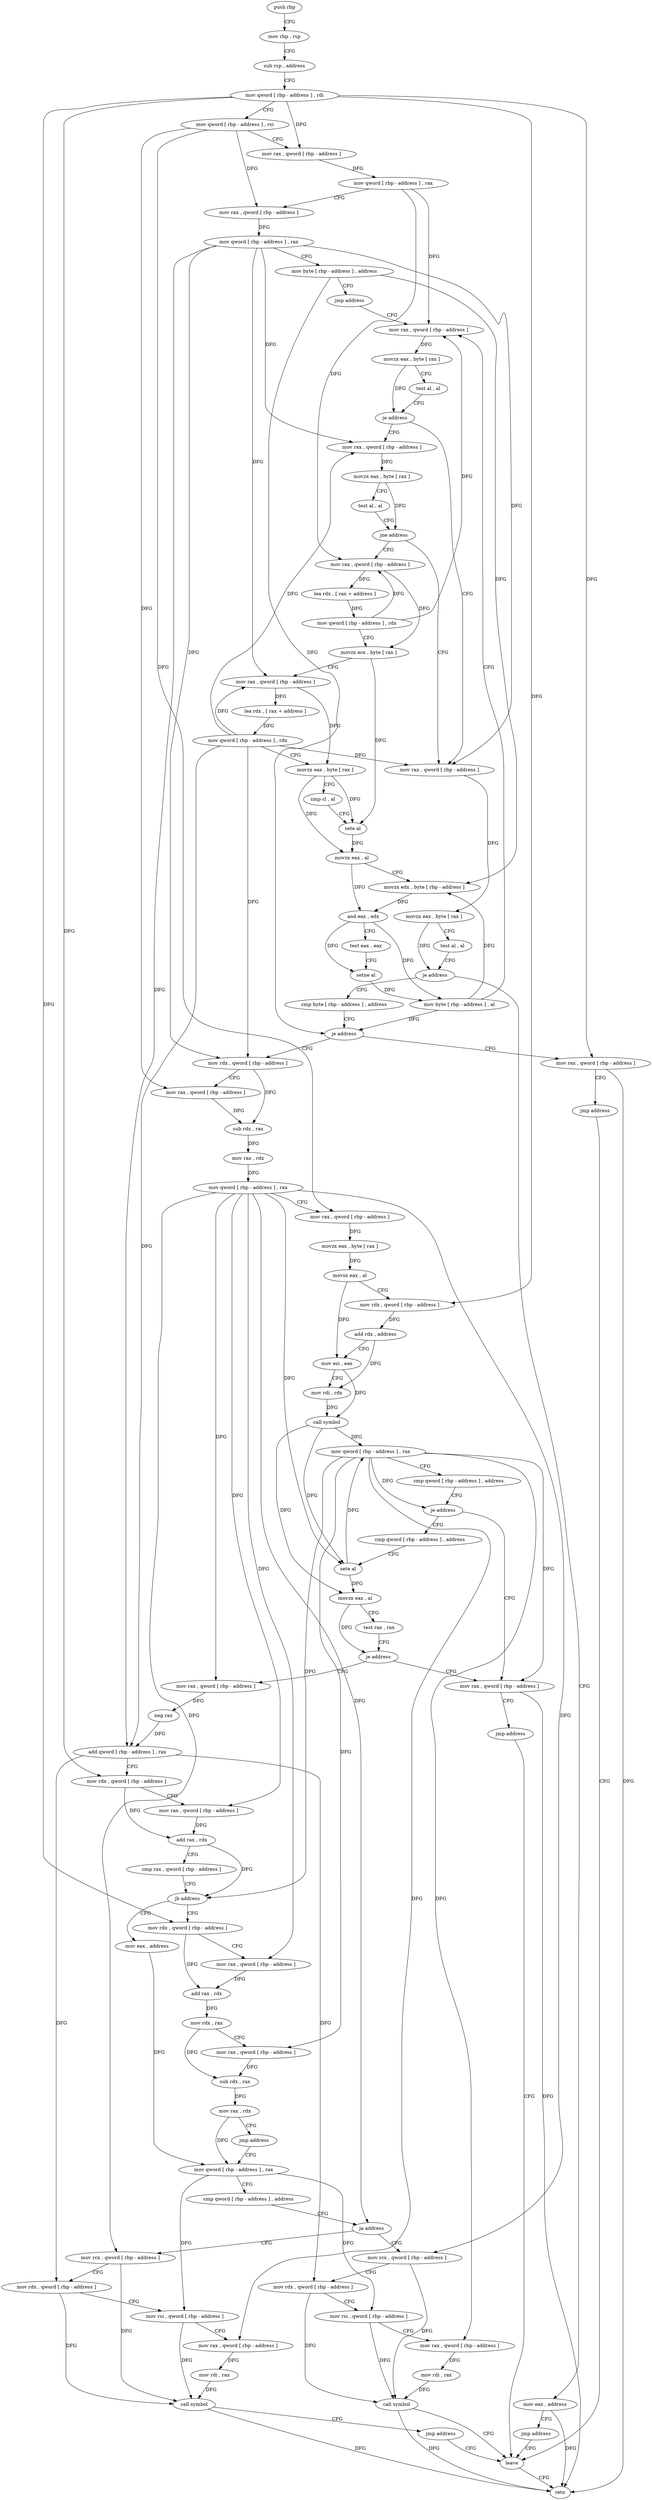digraph "func" {
"4488626" [label = "push rbp" ]
"4488627" [label = "mov rbp , rsp" ]
"4488630" [label = "sub rsp , address" ]
"4488634" [label = "mov qword [ rbp - address ] , rdi" ]
"4488638" [label = "mov qword [ rbp - address ] , rsi" ]
"4488642" [label = "mov rax , qword [ rbp - address ]" ]
"4488646" [label = "mov qword [ rbp - address ] , rax" ]
"4488650" [label = "mov rax , qword [ rbp - address ]" ]
"4488654" [label = "mov qword [ rbp - address ] , rax" ]
"4488658" [label = "mov byte [ rbp - address ] , address" ]
"4488662" [label = "jmp address" ]
"4488716" [label = "mov rax , qword [ rbp - address ]" ]
"4488720" [label = "movzx eax , byte [ rax ]" ]
"4488723" [label = "test al , al" ]
"4488725" [label = "je address" ]
"4488738" [label = "mov rax , qword [ rbp - address ]" ]
"4488727" [label = "mov rax , qword [ rbp - address ]" ]
"4488742" [label = "movzx eax , byte [ rax ]" ]
"4488745" [label = "test al , al" ]
"4488747" [label = "je address" ]
"4488759" [label = "cmp byte [ rbp - address ] , address" ]
"4488749" [label = "mov eax , address" ]
"4488731" [label = "movzx eax , byte [ rax ]" ]
"4488734" [label = "test al , al" ]
"4488736" [label = "jne address" ]
"4488664" [label = "mov rax , qword [ rbp - address ]" ]
"4488763" [label = "je address" ]
"4488774" [label = "mov rdx , qword [ rbp - address ]" ]
"4488765" [label = "mov rax , qword [ rbp - address ]" ]
"4488754" [label = "jmp address" ]
"4488973" [label = "leave" ]
"4488668" [label = "lea rdx , [ rax + address ]" ]
"4488672" [label = "mov qword [ rbp - address ] , rdx" ]
"4488676" [label = "movzx ecx , byte [ rax ]" ]
"4488679" [label = "mov rax , qword [ rbp - address ]" ]
"4488683" [label = "lea rdx , [ rax + address ]" ]
"4488687" [label = "mov qword [ rbp - address ] , rdx" ]
"4488691" [label = "movzx eax , byte [ rax ]" ]
"4488694" [label = "cmp cl , al" ]
"4488696" [label = "sete al" ]
"4488699" [label = "movzx eax , al" ]
"4488702" [label = "movzx edx , byte [ rbp - address ]" ]
"4488706" [label = "and eax , edx" ]
"4488708" [label = "test eax , eax" ]
"4488710" [label = "setne al" ]
"4488713" [label = "mov byte [ rbp - address ] , al" ]
"4488778" [label = "mov rax , qword [ rbp - address ]" ]
"4488782" [label = "sub rdx , rax" ]
"4488785" [label = "mov rax , rdx" ]
"4488788" [label = "mov qword [ rbp - address ] , rax" ]
"4488792" [label = "mov rax , qword [ rbp - address ]" ]
"4488796" [label = "movzx eax , byte [ rax ]" ]
"4488799" [label = "movsx eax , al" ]
"4488802" [label = "mov rdx , qword [ rbp - address ]" ]
"4488806" [label = "add rdx , address" ]
"4488810" [label = "mov esi , eax" ]
"4488812" [label = "mov rdi , rdx" ]
"4488815" [label = "call symbol" ]
"4488820" [label = "mov qword [ rbp - address ] , rax" ]
"4488824" [label = "cmp qword [ rbp - address ] , address" ]
"4488829" [label = "je address" ]
"4488847" [label = "mov rax , qword [ rbp - address ]" ]
"4488831" [label = "cmp qword [ rbp - address ] , address" ]
"4488769" [label = "jmp address" ]
"4488974" [label = "retn" ]
"4488851" [label = "jmp address" ]
"4488836" [label = "sete al" ]
"4488839" [label = "movzx eax , al" ]
"4488842" [label = "test rax , rax" ]
"4488845" [label = "je address" ]
"4488853" [label = "mov rax , qword [ rbp - address ]" ]
"4488857" [label = "neg rax" ]
"4488860" [label = "add qword [ rbp - address ] , rax" ]
"4488864" [label = "mov rdx , qword [ rbp - address ]" ]
"4488868" [label = "mov rax , qword [ rbp - address ]" ]
"4488872" [label = "add rax , rdx" ]
"4488875" [label = "cmp rax , qword [ rbp - address ]" ]
"4488879" [label = "jb address" ]
"4488907" [label = "mov eax , address" ]
"4488881" [label = "mov rdx , qword [ rbp - address ]" ]
"4488912" [label = "mov qword [ rbp - address ] , rax" ]
"4488885" [label = "mov rax , qword [ rbp - address ]" ]
"4488889" [label = "add rax , rdx" ]
"4488892" [label = "mov rdx , rax" ]
"4488895" [label = "mov rax , qword [ rbp - address ]" ]
"4488899" [label = "sub rdx , rax" ]
"4488902" [label = "mov rax , rdx" ]
"4488905" [label = "jmp address" ]
"4488949" [label = "mov rcx , qword [ rbp - address ]" ]
"4488953" [label = "mov rdx , qword [ rbp - address ]" ]
"4488957" [label = "mov rsi , qword [ rbp - address ]" ]
"4488961" [label = "mov rax , qword [ rbp - address ]" ]
"4488965" [label = "mov rdi , rax" ]
"4488968" [label = "call symbol" ]
"4488923" [label = "mov rcx , qword [ rbp - address ]" ]
"4488927" [label = "mov rdx , qword [ rbp - address ]" ]
"4488931" [label = "mov rsi , qword [ rbp - address ]" ]
"4488935" [label = "mov rax , qword [ rbp - address ]" ]
"4488939" [label = "mov rdi , rax" ]
"4488942" [label = "call symbol" ]
"4488947" [label = "jmp address" ]
"4488916" [label = "cmp qword [ rbp - address ] , address" ]
"4488921" [label = "ja address" ]
"4488626" -> "4488627" [ label = "CFG" ]
"4488627" -> "4488630" [ label = "CFG" ]
"4488630" -> "4488634" [ label = "CFG" ]
"4488634" -> "4488638" [ label = "CFG" ]
"4488634" -> "4488642" [ label = "DFG" ]
"4488634" -> "4488802" [ label = "DFG" ]
"4488634" -> "4488765" [ label = "DFG" ]
"4488634" -> "4488864" [ label = "DFG" ]
"4488634" -> "4488881" [ label = "DFG" ]
"4488638" -> "4488642" [ label = "CFG" ]
"4488638" -> "4488650" [ label = "DFG" ]
"4488638" -> "4488778" [ label = "DFG" ]
"4488638" -> "4488792" [ label = "DFG" ]
"4488642" -> "4488646" [ label = "DFG" ]
"4488646" -> "4488650" [ label = "CFG" ]
"4488646" -> "4488716" [ label = "DFG" ]
"4488646" -> "4488664" [ label = "DFG" ]
"4488650" -> "4488654" [ label = "DFG" ]
"4488654" -> "4488658" [ label = "CFG" ]
"4488654" -> "4488738" [ label = "DFG" ]
"4488654" -> "4488727" [ label = "DFG" ]
"4488654" -> "4488679" [ label = "DFG" ]
"4488654" -> "4488774" [ label = "DFG" ]
"4488654" -> "4488860" [ label = "DFG" ]
"4488658" -> "4488662" [ label = "CFG" ]
"4488658" -> "4488763" [ label = "DFG" ]
"4488658" -> "4488702" [ label = "DFG" ]
"4488662" -> "4488716" [ label = "CFG" ]
"4488716" -> "4488720" [ label = "DFG" ]
"4488720" -> "4488723" [ label = "CFG" ]
"4488720" -> "4488725" [ label = "DFG" ]
"4488723" -> "4488725" [ label = "CFG" ]
"4488725" -> "4488738" [ label = "CFG" ]
"4488725" -> "4488727" [ label = "CFG" ]
"4488738" -> "4488742" [ label = "DFG" ]
"4488727" -> "4488731" [ label = "DFG" ]
"4488742" -> "4488745" [ label = "CFG" ]
"4488742" -> "4488747" [ label = "DFG" ]
"4488745" -> "4488747" [ label = "CFG" ]
"4488747" -> "4488759" [ label = "CFG" ]
"4488747" -> "4488749" [ label = "CFG" ]
"4488759" -> "4488763" [ label = "CFG" ]
"4488749" -> "4488754" [ label = "CFG" ]
"4488749" -> "4488974" [ label = "DFG" ]
"4488731" -> "4488734" [ label = "CFG" ]
"4488731" -> "4488736" [ label = "DFG" ]
"4488734" -> "4488736" [ label = "CFG" ]
"4488736" -> "4488664" [ label = "CFG" ]
"4488736" -> "4488738" [ label = "CFG" ]
"4488664" -> "4488668" [ label = "DFG" ]
"4488664" -> "4488676" [ label = "DFG" ]
"4488763" -> "4488774" [ label = "CFG" ]
"4488763" -> "4488765" [ label = "CFG" ]
"4488774" -> "4488778" [ label = "CFG" ]
"4488774" -> "4488782" [ label = "DFG" ]
"4488765" -> "4488769" [ label = "CFG" ]
"4488765" -> "4488974" [ label = "DFG" ]
"4488754" -> "4488973" [ label = "CFG" ]
"4488973" -> "4488974" [ label = "CFG" ]
"4488668" -> "4488672" [ label = "DFG" ]
"4488672" -> "4488676" [ label = "CFG" ]
"4488672" -> "4488716" [ label = "DFG" ]
"4488672" -> "4488664" [ label = "DFG" ]
"4488676" -> "4488679" [ label = "CFG" ]
"4488676" -> "4488696" [ label = "DFG" ]
"4488679" -> "4488683" [ label = "DFG" ]
"4488679" -> "4488691" [ label = "DFG" ]
"4488683" -> "4488687" [ label = "DFG" ]
"4488687" -> "4488691" [ label = "CFG" ]
"4488687" -> "4488738" [ label = "DFG" ]
"4488687" -> "4488727" [ label = "DFG" ]
"4488687" -> "4488679" [ label = "DFG" ]
"4488687" -> "4488774" [ label = "DFG" ]
"4488687" -> "4488860" [ label = "DFG" ]
"4488691" -> "4488694" [ label = "CFG" ]
"4488691" -> "4488696" [ label = "DFG" ]
"4488691" -> "4488699" [ label = "DFG" ]
"4488694" -> "4488696" [ label = "CFG" ]
"4488696" -> "4488699" [ label = "DFG" ]
"4488699" -> "4488702" [ label = "CFG" ]
"4488699" -> "4488706" [ label = "DFG" ]
"4488702" -> "4488706" [ label = "DFG" ]
"4488706" -> "4488708" [ label = "CFG" ]
"4488706" -> "4488710" [ label = "DFG" ]
"4488706" -> "4488713" [ label = "DFG" ]
"4488708" -> "4488710" [ label = "CFG" ]
"4488710" -> "4488713" [ label = "DFG" ]
"4488713" -> "4488716" [ label = "CFG" ]
"4488713" -> "4488763" [ label = "DFG" ]
"4488713" -> "4488702" [ label = "DFG" ]
"4488778" -> "4488782" [ label = "DFG" ]
"4488782" -> "4488785" [ label = "DFG" ]
"4488785" -> "4488788" [ label = "DFG" ]
"4488788" -> "4488792" [ label = "CFG" ]
"4488788" -> "4488836" [ label = "DFG" ]
"4488788" -> "4488853" [ label = "DFG" ]
"4488788" -> "4488868" [ label = "DFG" ]
"4488788" -> "4488885" [ label = "DFG" ]
"4488788" -> "4488921" [ label = "DFG" ]
"4488788" -> "4488949" [ label = "DFG" ]
"4488788" -> "4488923" [ label = "DFG" ]
"4488792" -> "4488796" [ label = "DFG" ]
"4488796" -> "4488799" [ label = "DFG" ]
"4488799" -> "4488802" [ label = "CFG" ]
"4488799" -> "4488810" [ label = "DFG" ]
"4488802" -> "4488806" [ label = "DFG" ]
"4488806" -> "4488810" [ label = "CFG" ]
"4488806" -> "4488812" [ label = "DFG" ]
"4488810" -> "4488812" [ label = "CFG" ]
"4488810" -> "4488815" [ label = "DFG" ]
"4488812" -> "4488815" [ label = "DFG" ]
"4488815" -> "4488820" [ label = "DFG" ]
"4488815" -> "4488836" [ label = "DFG" ]
"4488815" -> "4488839" [ label = "DFG" ]
"4488820" -> "4488824" [ label = "CFG" ]
"4488820" -> "4488829" [ label = "DFG" ]
"4488820" -> "4488847" [ label = "DFG" ]
"4488820" -> "4488879" [ label = "DFG" ]
"4488820" -> "4488895" [ label = "DFG" ]
"4488820" -> "4488961" [ label = "DFG" ]
"4488820" -> "4488935" [ label = "DFG" ]
"4488824" -> "4488829" [ label = "CFG" ]
"4488829" -> "4488847" [ label = "CFG" ]
"4488829" -> "4488831" [ label = "CFG" ]
"4488847" -> "4488851" [ label = "CFG" ]
"4488847" -> "4488974" [ label = "DFG" ]
"4488831" -> "4488836" [ label = "CFG" ]
"4488769" -> "4488973" [ label = "CFG" ]
"4488851" -> "4488973" [ label = "CFG" ]
"4488836" -> "4488839" [ label = "DFG" ]
"4488836" -> "4488820" [ label = "DFG" ]
"4488839" -> "4488842" [ label = "CFG" ]
"4488839" -> "4488845" [ label = "DFG" ]
"4488842" -> "4488845" [ label = "CFG" ]
"4488845" -> "4488853" [ label = "CFG" ]
"4488845" -> "4488847" [ label = "CFG" ]
"4488853" -> "4488857" [ label = "DFG" ]
"4488857" -> "4488860" [ label = "DFG" ]
"4488860" -> "4488864" [ label = "CFG" ]
"4488860" -> "4488953" [ label = "DFG" ]
"4488860" -> "4488927" [ label = "DFG" ]
"4488864" -> "4488868" [ label = "CFG" ]
"4488864" -> "4488872" [ label = "DFG" ]
"4488868" -> "4488872" [ label = "DFG" ]
"4488872" -> "4488875" [ label = "CFG" ]
"4488872" -> "4488879" [ label = "DFG" ]
"4488875" -> "4488879" [ label = "CFG" ]
"4488879" -> "4488907" [ label = "CFG" ]
"4488879" -> "4488881" [ label = "CFG" ]
"4488907" -> "4488912" [ label = "DFG" ]
"4488881" -> "4488885" [ label = "CFG" ]
"4488881" -> "4488889" [ label = "DFG" ]
"4488912" -> "4488916" [ label = "CFG" ]
"4488912" -> "4488957" [ label = "DFG" ]
"4488912" -> "4488931" [ label = "DFG" ]
"4488885" -> "4488889" [ label = "DFG" ]
"4488889" -> "4488892" [ label = "DFG" ]
"4488892" -> "4488895" [ label = "CFG" ]
"4488892" -> "4488899" [ label = "DFG" ]
"4488895" -> "4488899" [ label = "DFG" ]
"4488899" -> "4488902" [ label = "DFG" ]
"4488902" -> "4488905" [ label = "CFG" ]
"4488902" -> "4488912" [ label = "DFG" ]
"4488905" -> "4488912" [ label = "CFG" ]
"4488949" -> "4488953" [ label = "CFG" ]
"4488949" -> "4488968" [ label = "DFG" ]
"4488953" -> "4488957" [ label = "CFG" ]
"4488953" -> "4488968" [ label = "DFG" ]
"4488957" -> "4488961" [ label = "CFG" ]
"4488957" -> "4488968" [ label = "DFG" ]
"4488961" -> "4488965" [ label = "DFG" ]
"4488965" -> "4488968" [ label = "DFG" ]
"4488968" -> "4488973" [ label = "CFG" ]
"4488968" -> "4488974" [ label = "DFG" ]
"4488923" -> "4488927" [ label = "CFG" ]
"4488923" -> "4488942" [ label = "DFG" ]
"4488927" -> "4488931" [ label = "CFG" ]
"4488927" -> "4488942" [ label = "DFG" ]
"4488931" -> "4488935" [ label = "CFG" ]
"4488931" -> "4488942" [ label = "DFG" ]
"4488935" -> "4488939" [ label = "DFG" ]
"4488939" -> "4488942" [ label = "DFG" ]
"4488942" -> "4488947" [ label = "CFG" ]
"4488942" -> "4488974" [ label = "DFG" ]
"4488947" -> "4488973" [ label = "CFG" ]
"4488916" -> "4488921" [ label = "CFG" ]
"4488921" -> "4488949" [ label = "CFG" ]
"4488921" -> "4488923" [ label = "CFG" ]
}
